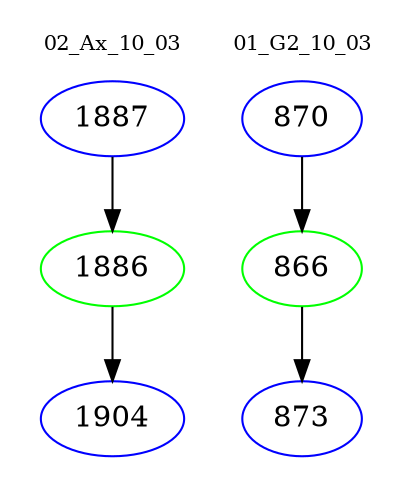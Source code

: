 digraph{
subgraph cluster_0 {
color = white
label = "02_Ax_10_03";
fontsize=10;
T0_1887 [label="1887", color="blue"]
T0_1887 -> T0_1886 [color="black"]
T0_1886 [label="1886", color="green"]
T0_1886 -> T0_1904 [color="black"]
T0_1904 [label="1904", color="blue"]
}
subgraph cluster_1 {
color = white
label = "01_G2_10_03";
fontsize=10;
T1_870 [label="870", color="blue"]
T1_870 -> T1_866 [color="black"]
T1_866 [label="866", color="green"]
T1_866 -> T1_873 [color="black"]
T1_873 [label="873", color="blue"]
}
}
